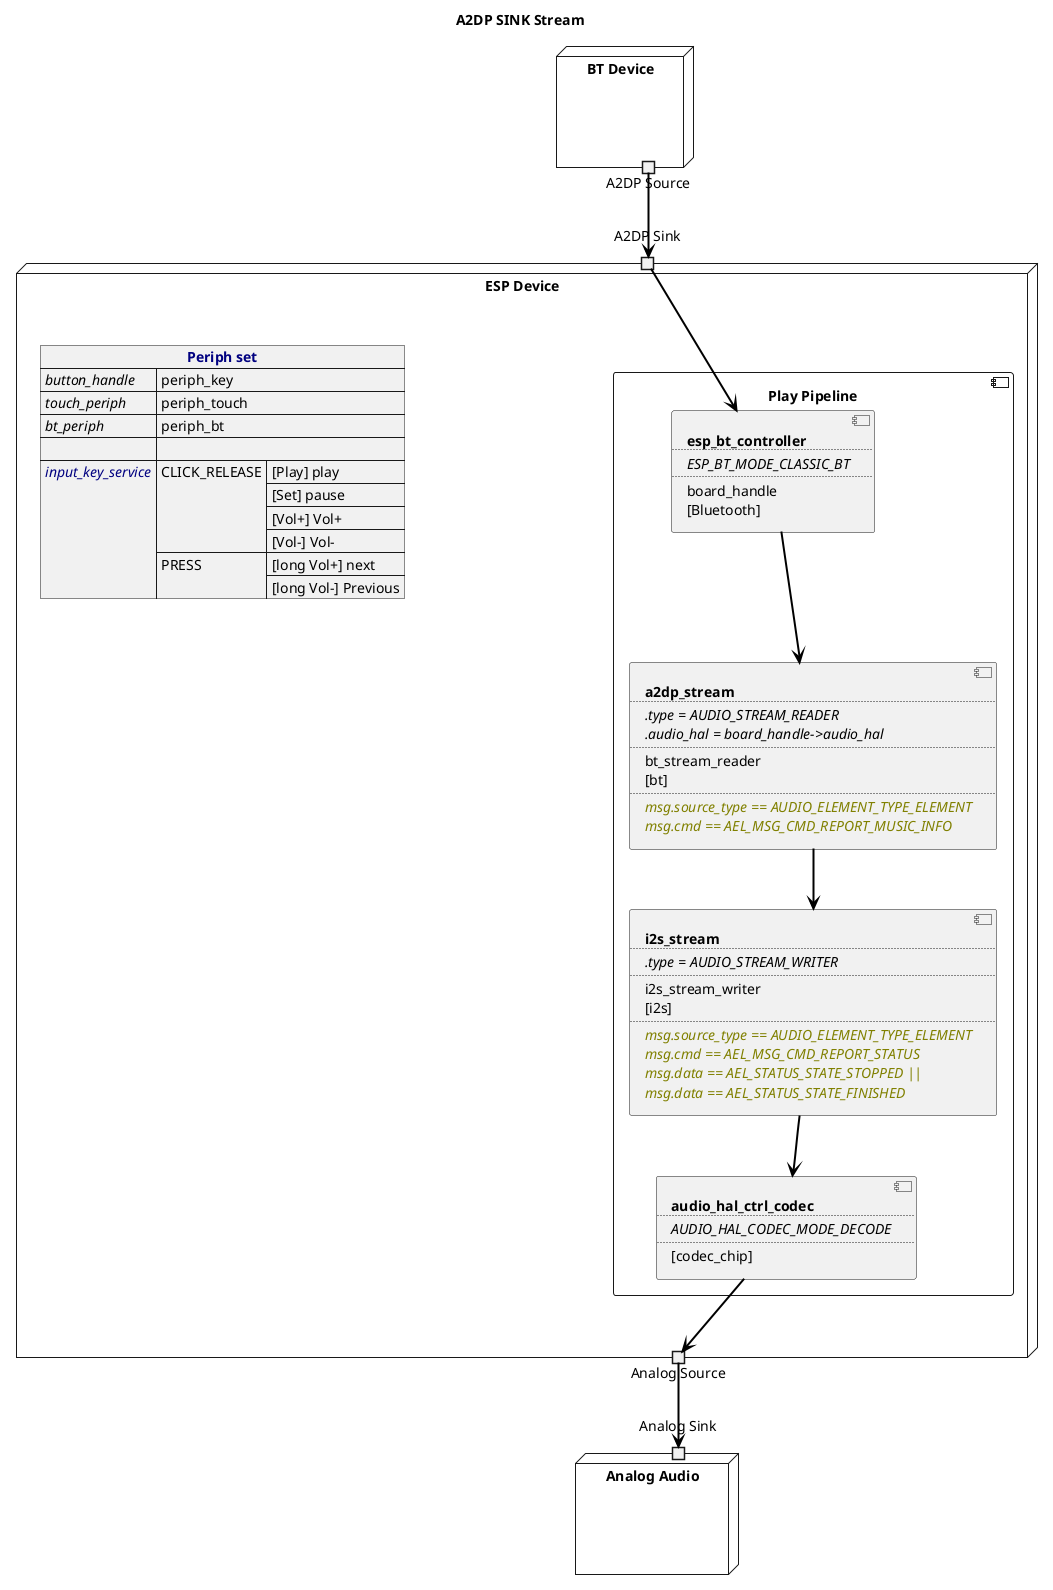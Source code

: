 ﻿@startuml pipe_a2dp_sink_stream
title A2DP SINK Stream
allowmixing

node "BT Device" as BTDevice  {
    portout "A2DP Source" as BTDeviceA2DPSource
} 

node "ESP Device" as ESPDevice  {
    json "<b><color navy>Periph set" as periph_set {
        "<i>button_handle": "periph_key",
        "<i>touch_periph": "periph_touch",
        "<i>bt_periph": "periph_bt",
        "": "",
        "<i><color navy>input_key_service" : {
            "CLICK_RELEASE":["[Play] play", 
                             "[Set] pause",
                             "[Vol+] Vol+",
                             "[Vol-] Vol-"
            ],
            "PRESS":["[long Vol+] next",
                     "[long Vol-] Previous"
            ]
        }
    }

    portin "A2DP Sink" as BTA2DPSink

    component "Play Pipeline" as PlayPipeline {
        component BTController [
            <b>esp_bt_controller
            ....
            <i>ESP_BT_MODE_CLASSIC_BT
            ....
            board_handle
            [Bluetooth]
        ]

        component A2DPStream [
            <b>a2dp_stream
            ....
            <i>.type = AUDIO_STREAM_READER
            <i>.audio_hal = board_handle->audio_hal
            ....
            bt_stream_reader
            [bt]
            ....
            <i><color olive>msg.source_type == AUDIO_ELEMENT_TYPE_ELEMENT
            <i><color olive>msg.cmd == AEL_MSG_CMD_REPORT_MUSIC_INFO
        ]

        component I2SStream [
            <b>i2s_stream
            ....
            <i>.type = AUDIO_STREAM_WRITER
            ....
            i2s_stream_writer
            [i2s]
            ....
            <i><color olive>msg.source_type == AUDIO_ELEMENT_TYPE_ELEMENT
            <i><color olive>msg.cmd == AEL_MSG_CMD_REPORT_STATUS
            <i><color olive>msg.data == AEL_STATUS_STATE_STOPPED ||
            <i><color olive>msg.data == AEL_STATUS_STATE_FINISHED
        ]

        component HALCodec [
            <b>audio_hal_ctrl_codec
            ....
            <i>AUDIO_HAL_CODEC_MODE_DECODE
            ....
            [codec_chip]
        ]
    }

    portout "Analog Source" as AnalogSource
} 

node "Analog Audio" as AnalogAudio  {
    portin "Analog Sink" as AnalogSink
}

BTDeviceA2DPSource --> BTA2DPSink   #line:black;line.bold;text:black

BTA2DPSink  --> BTController    #line:black;line.bold;text:black
BTController--> A2DPStream      #line:black;line.bold;text:black
A2DPStream  --> I2SStream       #line:black;line.bold;text:black
I2SStream   --> HALCodec        #line:black;line.bold;text:black
HALCodec    --> AnalogSource    #line:black;line.bold;text:black

AnalogSource --> AnalogSink     #line:black;line.bold;text:black

@enduml